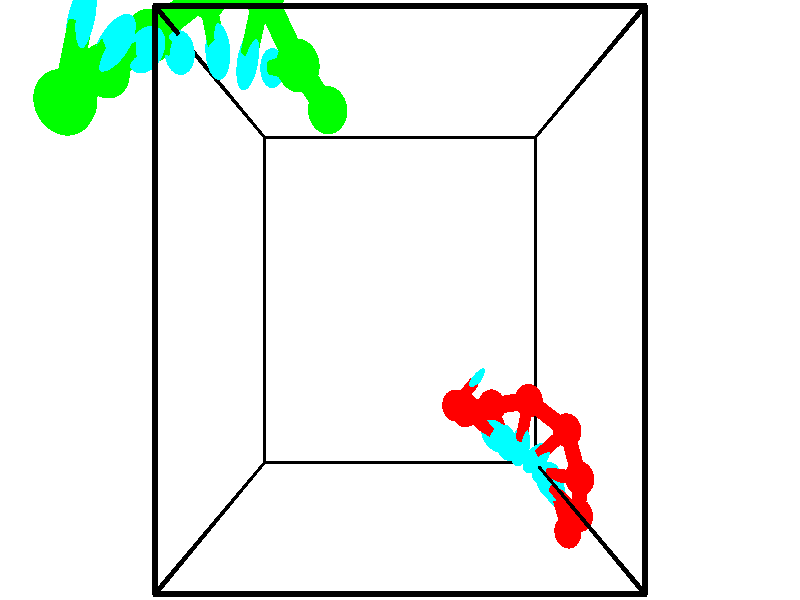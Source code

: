 // switches for output
#declare DRAW_BASES = 1; // possible values are 0, 1; only relevant for DNA ribbons
#declare DRAW_BASES_TYPE = 3; // possible values are 1, 2, 3; only relevant for DNA ribbons
#declare DRAW_FOG = 0; // set to 1 to enable fog

#include "colors.inc"

#include "transforms.inc"
background { rgb <1, 1, 1>}

#default {
   normal{
       ripples 0.25
       frequency 0.20
       turbulence 0.2
       lambda 5
   }
	finish {
		phong 0.1
		phong_size 40.
	}
}

// original window dimensions: 1024x640


// camera settings

camera {
	sky <-0, 1, 0>
	up <-0, 1, 0>
	right 1.6 * <1, 0, 0>
	location <2.5, 2.5, 11.1562>
	look_at <2.5, 2.5, 2.5>
	direction <0, 0, -8.6562>
	angle 67.0682
}


# declare cpy_camera_pos = <2.5, 2.5, 11.1562>;
# if (DRAW_FOG = 1)
fog {
	fog_type 2
	up vnormalize(cpy_camera_pos)
	color rgbt<1,1,1,0.3>
	distance 1e-5
	fog_alt 3e-3
	fog_offset 4
}
# end


// LIGHTS

# declare lum = 6;
global_settings {
	ambient_light rgb lum * <0.05, 0.05, 0.05>
	max_trace_level 15
}# declare cpy_direct_light_amount = 0.25;
light_source
{	1000 * <-1, -1, 1>,
	rgb lum * cpy_direct_light_amount
	parallel
}

light_source
{	1000 * <1, 1, -1>,
	rgb lum * cpy_direct_light_amount
	parallel
}

// strand 0

// nucleotide -1

// particle -1
sphere {
	<3.555329, 0.825450, -0.356561> 0.250000
	pigment { color rgbt <1,0,0,0> }
	no_shadow
}
cylinder {
	<3.805237, 1.020721, -0.600313>,  <3.955181, 1.137884, -0.746565>, 0.100000
	pigment { color rgbt <1,0,0,0> }
	no_shadow
}
cylinder {
	<3.805237, 1.020721, -0.600313>,  <3.555329, 0.825450, -0.356561>, 0.100000
	pigment { color rgbt <1,0,0,0> }
	no_shadow
}

// particle -1
sphere {
	<3.805237, 1.020721, -0.600313> 0.100000
	pigment { color rgbt <1,0,0,0> }
	no_shadow
}
sphere {
	0, 1
	scale<0.080000,0.200000,0.300000>
	matrix <0.746454, -0.602389, 0.282726,
		-0.229064, -0.631514, -0.740757,
		0.624769, 0.488179, -0.609381,
		3.992667, 1.167175, -0.783128>
	pigment { color rgbt <0,1,1,0> }
	no_shadow
}
cylinder {
	<3.653998, 0.878534, 0.478001>,  <3.555329, 0.825450, -0.356561>, 0.130000
	pigment { color rgbt <1,0,0,0> }
	no_shadow
}

// nucleotide -1

// particle -1
sphere {
	<3.653998, 0.878534, 0.478001> 0.250000
	pigment { color rgbt <1,0,0,0> }
	no_shadow
}
cylinder {
	<3.930183, 0.700954, 0.706446>,  <4.095895, 0.594407, 0.843512>, 0.100000
	pigment { color rgbt <1,0,0,0> }
	no_shadow
}
cylinder {
	<3.930183, 0.700954, 0.706446>,  <3.653998, 0.878534, 0.478001>, 0.100000
	pigment { color rgbt <1,0,0,0> }
	no_shadow
}

// particle -1
sphere {
	<3.930183, 0.700954, 0.706446> 0.100000
	pigment { color rgbt <1,0,0,0> }
	no_shadow
}
sphere {
	0, 1
	scale<0.080000,0.200000,0.300000>
	matrix <0.482939, -0.304883, -0.820863,
		0.538543, 0.842589, 0.003889,
		0.690464, -0.443949, 0.571111,
		4.137323, 0.567770, 0.877779>
	pigment { color rgbt <0,1,1,0> }
	no_shadow
}
cylinder {
	<4.183130, 0.879299, 0.072889>,  <3.653998, 0.878534, 0.478001>, 0.130000
	pigment { color rgbt <1,0,0,0> }
	no_shadow
}

// nucleotide -1

// particle -1
sphere {
	<4.183130, 0.879299, 0.072889> 0.250000
	pigment { color rgbt <1,0,0,0> }
	no_shadow
}
cylinder {
	<4.284294, 0.616077, 0.356579>,  <4.344993, 0.458144, 0.526793>, 0.100000
	pigment { color rgbt <1,0,0,0> }
	no_shadow
}
cylinder {
	<4.284294, 0.616077, 0.356579>,  <4.183130, 0.879299, 0.072889>, 0.100000
	pigment { color rgbt <1,0,0,0> }
	no_shadow
}

// particle -1
sphere {
	<4.284294, 0.616077, 0.356579> 0.100000
	pigment { color rgbt <1,0,0,0> }
	no_shadow
}
sphere {
	0, 1
	scale<0.080000,0.200000,0.300000>
	matrix <0.656741, -0.421525, -0.625307,
		0.710442, 0.623924, 0.325563,
		0.252911, -0.658055, 0.709225,
		4.360168, 0.418661, 0.569346>
	pigment { color rgbt <0,1,1,0> }
	no_shadow
}
cylinder {
	<4.827390, 0.981614, 0.227901>,  <4.183130, 0.879299, 0.072889>, 0.130000
	pigment { color rgbt <1,0,0,0> }
	no_shadow
}

// nucleotide -1

// particle -1
sphere {
	<4.827390, 0.981614, 0.227901> 0.250000
	pigment { color rgbt <1,0,0,0> }
	no_shadow
}
cylinder {
	<4.723099, 0.603218, 0.304974>,  <4.660524, 0.376181, 0.351217>, 0.100000
	pigment { color rgbt <1,0,0,0> }
	no_shadow
}
cylinder {
	<4.723099, 0.603218, 0.304974>,  <4.827390, 0.981614, 0.227901>, 0.100000
	pigment { color rgbt <1,0,0,0> }
	no_shadow
}

// particle -1
sphere {
	<4.723099, 0.603218, 0.304974> 0.100000
	pigment { color rgbt <1,0,0,0> }
	no_shadow
}
sphere {
	0, 1
	scale<0.080000,0.200000,0.300000>
	matrix <0.701960, -0.322783, -0.634873,
		0.662777, -0.030274, 0.748205,
		-0.260728, -0.945989, 0.192682,
		4.644880, 0.319421, 0.362778>
	pigment { color rgbt <0,1,1,0> }
	no_shadow
}
cylinder {
	<5.493355, 0.552546, 0.329749>,  <4.827390, 0.981614, 0.227901>, 0.130000
	pigment { color rgbt <1,0,0,0> }
	no_shadow
}

// nucleotide -1

// particle -1
sphere {
	<5.493355, 0.552546, 0.329749> 0.250000
	pigment { color rgbt <1,0,0,0> }
	no_shadow
}
cylinder {
	<5.201813, 0.295864, 0.234262>,  <5.026887, 0.141855, 0.176970>, 0.100000
	pigment { color rgbt <1,0,0,0> }
	no_shadow
}
cylinder {
	<5.201813, 0.295864, 0.234262>,  <5.493355, 0.552546, 0.329749>, 0.100000
	pigment { color rgbt <1,0,0,0> }
	no_shadow
}

// particle -1
sphere {
	<5.201813, 0.295864, 0.234262> 0.100000
	pigment { color rgbt <1,0,0,0> }
	no_shadow
}
sphere {
	0, 1
	scale<0.080000,0.200000,0.300000>
	matrix <0.647159, -0.531874, -0.546164,
		0.223509, -0.552561, 0.802944,
		-0.728855, -0.641705, -0.238716,
		4.983156, 0.103353, 0.162647>
	pigment { color rgbt <0,1,1,0> }
	no_shadow
}
cylinder {
	<5.676576, -0.129062, 0.470623>,  <5.493355, 0.552546, 0.329749>, 0.130000
	pigment { color rgbt <1,0,0,0> }
	no_shadow
}

// nucleotide -1

// particle -1
sphere {
	<5.676576, -0.129062, 0.470623> 0.250000
	pigment { color rgbt <1,0,0,0> }
	no_shadow
}
cylinder {
	<5.408524, -0.163189, 0.175694>,  <5.247693, -0.183665, -0.001264>, 0.100000
	pigment { color rgbt <1,0,0,0> }
	no_shadow
}
cylinder {
	<5.408524, -0.163189, 0.175694>,  <5.676576, -0.129062, 0.470623>, 0.100000
	pigment { color rgbt <1,0,0,0> }
	no_shadow
}

// particle -1
sphere {
	<5.408524, -0.163189, 0.175694> 0.100000
	pigment { color rgbt <1,0,0,0> }
	no_shadow
}
sphere {
	0, 1
	scale<0.080000,0.200000,0.300000>
	matrix <0.648709, -0.550056, -0.525942,
		-0.360697, -0.830758, 0.423956,
		-0.670130, -0.085318, -0.737324,
		5.207485, -0.188784, -0.045504>
	pigment { color rgbt <0,1,1,0> }
	no_shadow
}
cylinder {
	<5.788737, -0.795973, 0.048652>,  <5.676576, -0.129062, 0.470623>, 0.130000
	pigment { color rgbt <1,0,0,0> }
	no_shadow
}

// nucleotide -1

// particle -1
sphere {
	<5.788737, -0.795973, 0.048652> 0.250000
	pigment { color rgbt <1,0,0,0> }
	no_shadow
}
cylinder {
	<5.542816, -0.596539, -0.195784>,  <5.395264, -0.476878, -0.342445>, 0.100000
	pigment { color rgbt <1,0,0,0> }
	no_shadow
}
cylinder {
	<5.542816, -0.596539, -0.195784>,  <5.788737, -0.795973, 0.048652>, 0.100000
	pigment { color rgbt <1,0,0,0> }
	no_shadow
}

// particle -1
sphere {
	<5.542816, -0.596539, -0.195784> 0.100000
	pigment { color rgbt <1,0,0,0> }
	no_shadow
}
sphere {
	0, 1
	scale<0.080000,0.200000,0.300000>
	matrix <0.530774, -0.311534, -0.788179,
		-0.583351, -0.808923, -0.073106,
		-0.614801, 0.498588, -0.611089,
		5.358376, -0.446962, -0.379110>
	pigment { color rgbt <0,1,1,0> }
	no_shadow
}
cylinder {
	<5.732541, -1.227921, -0.475807>,  <5.788737, -0.795973, 0.048652>, 0.130000
	pigment { color rgbt <1,0,0,0> }
	no_shadow
}

// nucleotide -1

// particle -1
sphere {
	<5.732541, -1.227921, -0.475807> 0.250000
	pigment { color rgbt <1,0,0,0> }
	no_shadow
}
cylinder {
	<5.623444, -0.870880, -0.619402>,  <5.557985, -0.656656, -0.705559>, 0.100000
	pigment { color rgbt <1,0,0,0> }
	no_shadow
}
cylinder {
	<5.623444, -0.870880, -0.619402>,  <5.732541, -1.227921, -0.475807>, 0.100000
	pigment { color rgbt <1,0,0,0> }
	no_shadow
}

// particle -1
sphere {
	<5.623444, -0.870880, -0.619402> 0.100000
	pigment { color rgbt <1,0,0,0> }
	no_shadow
}
sphere {
	0, 1
	scale<0.080000,0.200000,0.300000>
	matrix <0.435524, -0.218163, -0.873341,
		-0.857864, -0.394545, -0.329247,
		-0.272743, 0.892602, -0.358988,
		5.541621, -0.603099, -0.727098>
	pigment { color rgbt <0,1,1,0> }
	no_shadow
}
// strand 1

// nucleotide -1

// particle -1
sphere {
	<1.571341, 4.530821, 3.400022> 0.250000
	pigment { color rgbt <0,1,0,0> }
	no_shadow
}
cylinder {
	<1.333885, 4.840019, 3.310516>,  <1.191412, 5.025538, 3.256813>, 0.100000
	pigment { color rgbt <0,1,0,0> }
	no_shadow
}
cylinder {
	<1.333885, 4.840019, 3.310516>,  <1.571341, 4.530821, 3.400022>, 0.100000
	pigment { color rgbt <0,1,0,0> }
	no_shadow
}

// particle -1
sphere {
	<1.333885, 4.840019, 3.310516> 0.100000
	pigment { color rgbt <0,1,0,0> }
	no_shadow
}
sphere {
	0, 1
	scale<0.080000,0.200000,0.300000>
	matrix <-0.640806, -0.285872, 0.712492,
		0.486786, 0.566352, 0.665045,
		-0.593639, 0.772996, -0.223763,
		1.155794, 5.071918, 3.243387>
	pigment { color rgbt <0,1,1,0> }
	no_shadow
}
cylinder {
	<1.308520, 4.780865, 4.104573>,  <1.571341, 4.530821, 3.400022>, 0.130000
	pigment { color rgbt <0,1,0,0> }
	no_shadow
}

// nucleotide -1

// particle -1
sphere {
	<1.308520, 4.780865, 4.104573> 0.250000
	pigment { color rgbt <0,1,0,0> }
	no_shadow
}
cylinder {
	<1.068909, 4.865829, 3.795757>,  <0.925142, 4.916808, 3.610468>, 0.100000
	pigment { color rgbt <0,1,0,0> }
	no_shadow
}
cylinder {
	<1.068909, 4.865829, 3.795757>,  <1.308520, 4.780865, 4.104573>, 0.100000
	pigment { color rgbt <0,1,0,0> }
	no_shadow
}

// particle -1
sphere {
	<1.068909, 4.865829, 3.795757> 0.100000
	pigment { color rgbt <0,1,0,0> }
	no_shadow
}
sphere {
	0, 1
	scale<0.080000,0.200000,0.300000>
	matrix <-0.800374, -0.130198, 0.585192,
		0.023784, 0.968467, 0.248002,
		-0.599029, 0.212412, -0.772040,
		0.889200, 4.929553, 3.564145>
	pigment { color rgbt <0,1,1,0> }
	no_shadow
}
cylinder {
	<0.894687, 5.511882, 4.088426>,  <1.308520, 4.780865, 4.104573>, 0.130000
	pigment { color rgbt <0,1,0,0> }
	no_shadow
}

// nucleotide -1

// particle -1
sphere {
	<0.894687, 5.511882, 4.088426> 0.250000
	pigment { color rgbt <0,1,0,0> }
	no_shadow
}
cylinder {
	<0.750801, 5.175690, 3.926342>,  <0.664469, 4.973974, 3.829092>, 0.100000
	pigment { color rgbt <0,1,0,0> }
	no_shadow
}
cylinder {
	<0.750801, 5.175690, 3.926342>,  <0.894687, 5.511882, 4.088426>, 0.100000
	pigment { color rgbt <0,1,0,0> }
	no_shadow
}

// particle -1
sphere {
	<0.750801, 5.175690, 3.926342> 0.100000
	pigment { color rgbt <0,1,0,0> }
	no_shadow
}
sphere {
	0, 1
	scale<0.080000,0.200000,0.300000>
	matrix <-0.715062, -0.030667, 0.698388,
		-0.599409, 0.540971, -0.589965,
		-0.359715, -0.840482, -0.405210,
		0.642887, 4.923545, 3.804779>
	pigment { color rgbt <0,1,1,0> }
	no_shadow
}
cylinder {
	<0.168908, 5.582369, 3.906713>,  <0.894687, 5.511882, 4.088426>, 0.130000
	pigment { color rgbt <0,1,0,0> }
	no_shadow
}

// nucleotide -1

// particle -1
sphere {
	<0.168908, 5.582369, 3.906713> 0.250000
	pigment { color rgbt <0,1,0,0> }
	no_shadow
}
cylinder {
	<0.278877, 5.210236, 4.003788>,  <0.344859, 4.986956, 4.062033>, 0.100000
	pigment { color rgbt <0,1,0,0> }
	no_shadow
}
cylinder {
	<0.278877, 5.210236, 4.003788>,  <0.168908, 5.582369, 3.906713>, 0.100000
	pigment { color rgbt <0,1,0,0> }
	no_shadow
}

// particle -1
sphere {
	<0.278877, 5.210236, 4.003788> 0.100000
	pigment { color rgbt <0,1,0,0> }
	no_shadow
}
sphere {
	0, 1
	scale<0.080000,0.200000,0.300000>
	matrix <-0.610291, 0.026190, 0.791745,
		-0.742942, -0.365779, -0.560574,
		0.274922, -0.930334, 0.242689,
		0.361354, 4.931136, 4.076595>
	pigment { color rgbt <0,1,1,0> }
	no_shadow
}
cylinder {
	<-0.502087, 5.150385, 3.889966>,  <0.168908, 5.582369, 3.906713>, 0.130000
	pigment { color rgbt <0,1,0,0> }
	no_shadow
}

// nucleotide -1

// particle -1
sphere {
	<-0.502087, 5.150385, 3.889966> 0.250000
	pigment { color rgbt <0,1,0,0> }
	no_shadow
}
cylinder {
	<-0.222031, 4.976978, 4.116899>,  <-0.053997, 4.872934, 4.253059>, 0.100000
	pigment { color rgbt <0,1,0,0> }
	no_shadow
}
cylinder {
	<-0.222031, 4.976978, 4.116899>,  <-0.502087, 5.150385, 3.889966>, 0.100000
	pigment { color rgbt <0,1,0,0> }
	no_shadow
}

// particle -1
sphere {
	<-0.222031, 4.976978, 4.116899> 0.100000
	pigment { color rgbt <0,1,0,0> }
	no_shadow
}
sphere {
	0, 1
	scale<0.080000,0.200000,0.300000>
	matrix <-0.629696, -0.000339, 0.776842,
		-0.336581, -0.901146, -0.273221,
		0.700140, -0.433517, 0.567333,
		-0.011988, 4.846923, 4.287099>
	pigment { color rgbt <0,1,1,0> }
	no_shadow
}
cylinder {
	<-0.854079, 4.673470, 4.277653>,  <-0.502087, 5.150385, 3.889966>, 0.130000
	pigment { color rgbt <0,1,0,0> }
	no_shadow
}

// nucleotide -1

// particle -1
sphere {
	<-0.854079, 4.673470, 4.277653> 0.250000
	pigment { color rgbt <0,1,0,0> }
	no_shadow
}
cylinder {
	<-0.509567, 4.721504, 4.475149>,  <-0.302860, 4.750325, 4.593647>, 0.100000
	pigment { color rgbt <0,1,0,0> }
	no_shadow
}
cylinder {
	<-0.509567, 4.721504, 4.475149>,  <-0.854079, 4.673470, 4.277653>, 0.100000
	pigment { color rgbt <0,1,0,0> }
	no_shadow
}

// particle -1
sphere {
	<-0.509567, 4.721504, 4.475149> 0.100000
	pigment { color rgbt <0,1,0,0> }
	no_shadow
}
sphere {
	0, 1
	scale<0.080000,0.200000,0.300000>
	matrix <-0.497979, 0.006193, 0.867167,
		0.101081, -0.992744, 0.065137,
		0.861278, 0.120091, 0.493739,
		-0.251184, 4.757530, 4.623271>
	pigment { color rgbt <0,1,1,0> }
	no_shadow
}
cylinder {
	<-0.930059, 4.239335, 4.879076>,  <-0.854079, 4.673470, 4.277653>, 0.130000
	pigment { color rgbt <0,1,0,0> }
	no_shadow
}

// nucleotide -1

// particle -1
sphere {
	<-0.930059, 4.239335, 4.879076> 0.250000
	pigment { color rgbt <0,1,0,0> }
	no_shadow
}
cylinder {
	<-0.628822, 4.489273, 4.961462>,  <-0.448080, 4.639236, 5.010894>, 0.100000
	pigment { color rgbt <0,1,0,0> }
	no_shadow
}
cylinder {
	<-0.628822, 4.489273, 4.961462>,  <-0.930059, 4.239335, 4.879076>, 0.100000
	pigment { color rgbt <0,1,0,0> }
	no_shadow
}

// particle -1
sphere {
	<-0.628822, 4.489273, 4.961462> 0.100000
	pigment { color rgbt <0,1,0,0> }
	no_shadow
}
sphere {
	0, 1
	scale<0.080000,0.200000,0.300000>
	matrix <-0.421701, 0.218149, 0.880102,
		0.504996, -0.749653, 0.427785,
		0.753091, 0.624845, 0.205965,
		-0.402895, 4.676726, 5.023252>
	pigment { color rgbt <0,1,1,0> }
	no_shadow
}
cylinder {
	<-0.635133, 4.036867, 5.514613>,  <-0.930059, 4.239335, 4.879076>, 0.130000
	pigment { color rgbt <0,1,0,0> }
	no_shadow
}

// nucleotide -1

// particle -1
sphere {
	<-0.635133, 4.036867, 5.514613> 0.250000
	pigment { color rgbt <0,1,0,0> }
	no_shadow
}
cylinder {
	<-0.571831, 4.428997, 5.467424>,  <-0.533850, 4.664275, 5.439112>, 0.100000
	pigment { color rgbt <0,1,0,0> }
	no_shadow
}
cylinder {
	<-0.571831, 4.428997, 5.467424>,  <-0.635133, 4.036867, 5.514613>, 0.100000
	pigment { color rgbt <0,1,0,0> }
	no_shadow
}

// particle -1
sphere {
	<-0.571831, 4.428997, 5.467424> 0.100000
	pigment { color rgbt <0,1,0,0> }
	no_shadow
}
sphere {
	0, 1
	scale<0.080000,0.200000,0.300000>
	matrix <-0.549185, 0.186680, 0.814584,
		0.820580, -0.064124, 0.567923,
		0.158254, 0.980326, -0.117970,
		-0.524354, 4.723095, 5.432034>
	pigment { color rgbt <0,1,1,0> }
	no_shadow
}
// box output
cylinder {
	<0.000000, 0.000000, 0.000000>,  <5.000000, 0.000000, 0.000000>, 0.025000
	pigment { color rgbt <0,0,0,0> }
	no_shadow
}
cylinder {
	<0.000000, 0.000000, 0.000000>,  <0.000000, 5.000000, 0.000000>, 0.025000
	pigment { color rgbt <0,0,0,0> }
	no_shadow
}
cylinder {
	<0.000000, 0.000000, 0.000000>,  <0.000000, 0.000000, 5.000000>, 0.025000
	pigment { color rgbt <0,0,0,0> }
	no_shadow
}
cylinder {
	<5.000000, 5.000000, 5.000000>,  <0.000000, 5.000000, 5.000000>, 0.025000
	pigment { color rgbt <0,0,0,0> }
	no_shadow
}
cylinder {
	<5.000000, 5.000000, 5.000000>,  <5.000000, 0.000000, 5.000000>, 0.025000
	pigment { color rgbt <0,0,0,0> }
	no_shadow
}
cylinder {
	<5.000000, 5.000000, 5.000000>,  <5.000000, 5.000000, 0.000000>, 0.025000
	pigment { color rgbt <0,0,0,0> }
	no_shadow
}
cylinder {
	<0.000000, 0.000000, 5.000000>,  <0.000000, 5.000000, 5.000000>, 0.025000
	pigment { color rgbt <0,0,0,0> }
	no_shadow
}
cylinder {
	<0.000000, 0.000000, 5.000000>,  <5.000000, 0.000000, 5.000000>, 0.025000
	pigment { color rgbt <0,0,0,0> }
	no_shadow
}
cylinder {
	<5.000000, 5.000000, 0.000000>,  <0.000000, 5.000000, 0.000000>, 0.025000
	pigment { color rgbt <0,0,0,0> }
	no_shadow
}
cylinder {
	<5.000000, 5.000000, 0.000000>,  <5.000000, 0.000000, 0.000000>, 0.025000
	pigment { color rgbt <0,0,0,0> }
	no_shadow
}
cylinder {
	<5.000000, 0.000000, 5.000000>,  <5.000000, 0.000000, 0.000000>, 0.025000
	pigment { color rgbt <0,0,0,0> }
	no_shadow
}
cylinder {
	<0.000000, 5.000000, 0.000000>,  <0.000000, 5.000000, 5.000000>, 0.025000
	pigment { color rgbt <0,0,0,0> }
	no_shadow
}
// end of box output
